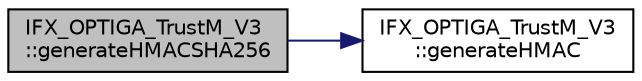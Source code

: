 digraph "IFX_OPTIGA_TrustM_V3::generateHMACSHA256"
{
 // LATEX_PDF_SIZE
  edge [fontname="Helvetica",fontsize="10",labelfontname="Helvetica",labelfontsize="10"];
  node [fontname="Helvetica",fontsize="10",shape=record];
  rankdir="LR";
  Node1 [label="IFX_OPTIGA_TrustM_V3\l::generateHMACSHA256",height=0.2,width=0.4,color="black", fillcolor="grey75", style="filled", fontcolor="black",tooltip=" "];
  Node1 -> Node2 [color="midnightblue",fontsize="10",style="solid",fontname="Helvetica"];
  Node2 [label="IFX_OPTIGA_TrustM_V3\l::generateHMAC",height=0.2,width=0.4,color="black", fillcolor="white", style="filled",URL="$da/dcb/class_i_f_x___o_p_t_i_g_a___trust_m___v3.html#afb53e85b874db2ed4321e484eba147ad",tooltip=" "];
}
